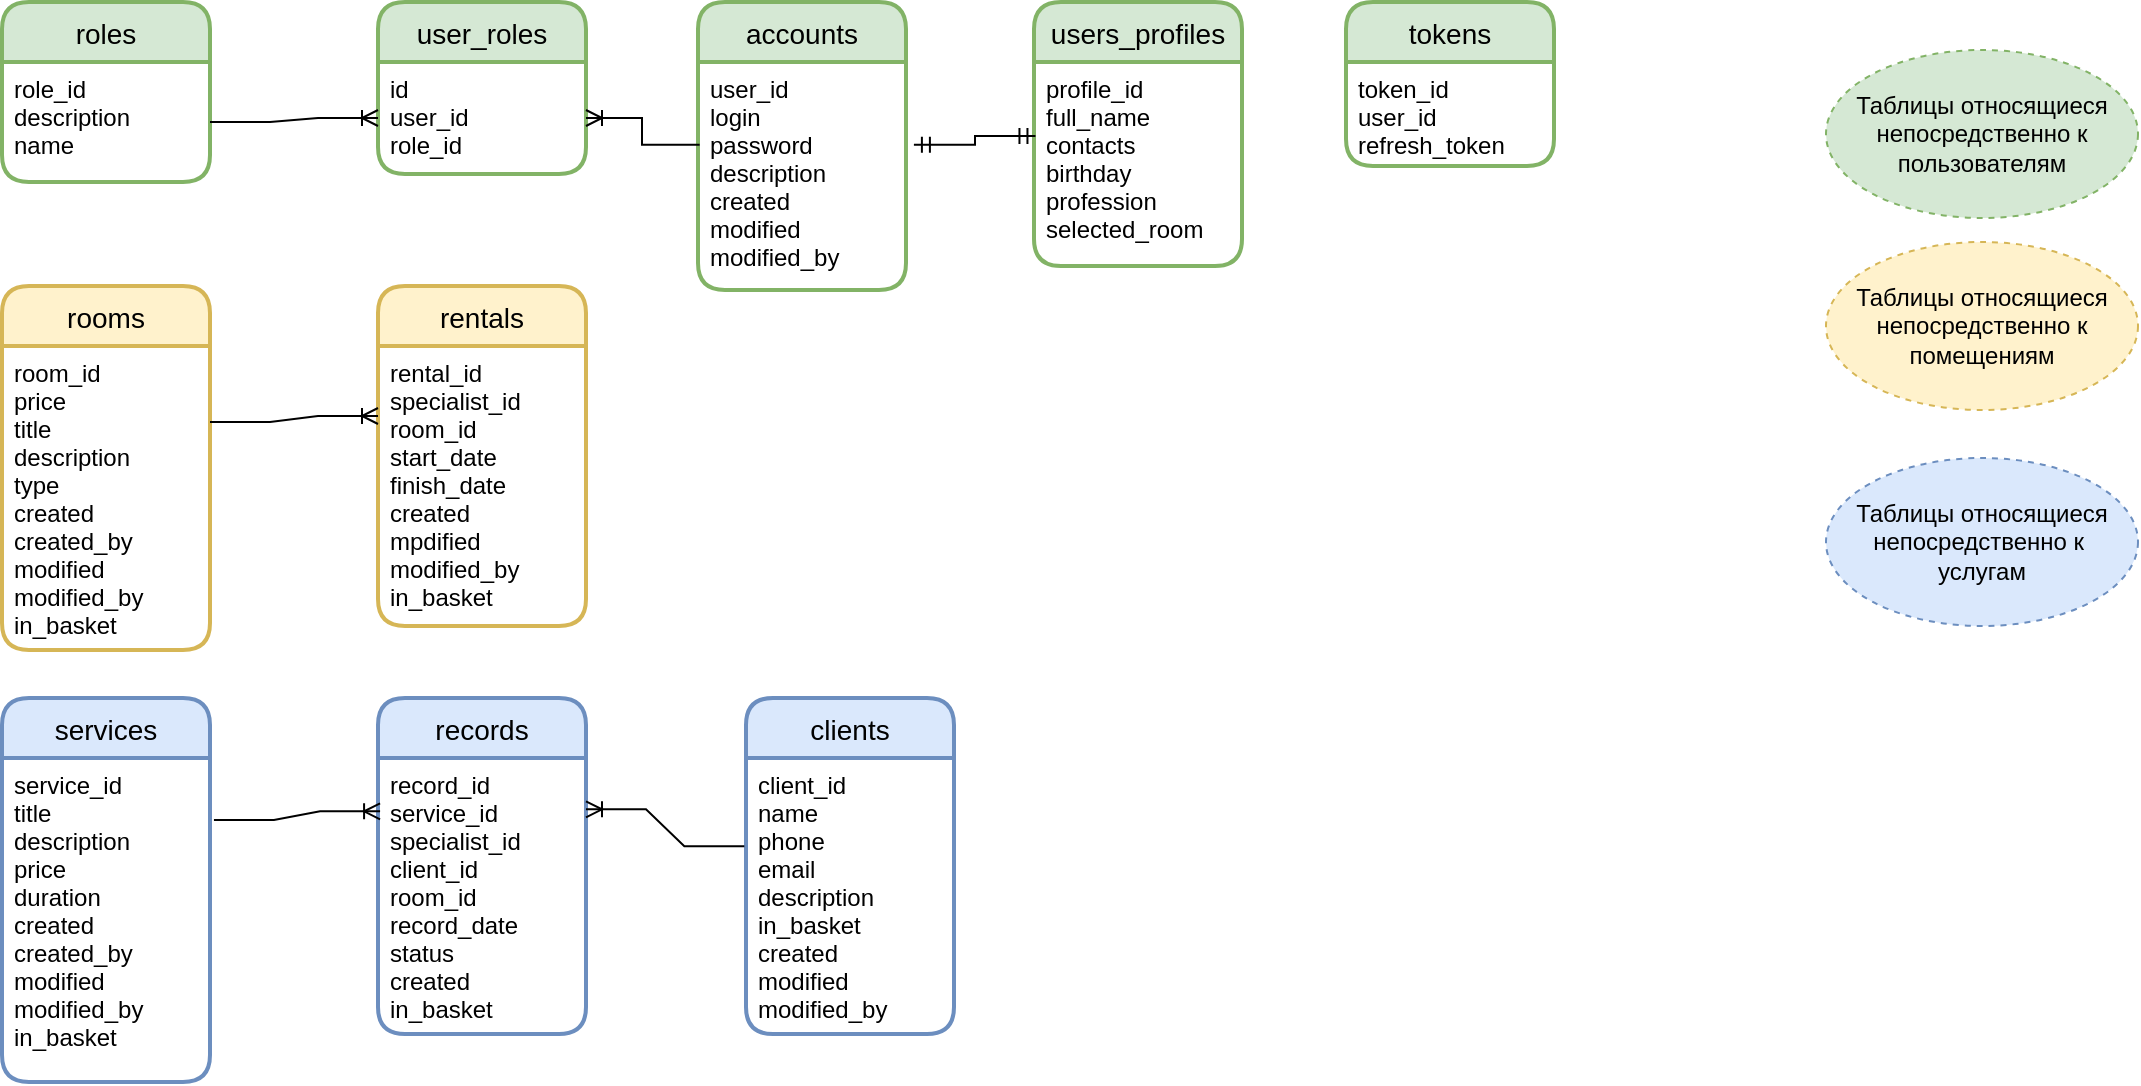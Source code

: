 <mxfile version="17.5.0" type="device"><diagram id="R2lEEEUBdFMjLlhIrx00" name="Page-1"><mxGraphModel dx="1888" dy="1679" grid="1" gridSize="12" guides="1" tooltips="1" connect="1" arrows="1" fold="1" page="1" pageScale="1" pageWidth="850" pageHeight="1100" background="none" math="0" shadow="0" extFonts="Permanent Marker^https://fonts.googleapis.com/css?family=Permanent+Marker"><root><mxCell id="0"/><mxCell id="1" parent="0"/><mxCell id="7LjpE6CggV0WdGoWhm0g-1" value="accounts" style="swimlane;childLayout=stackLayout;horizontal=1;startSize=30;horizontalStack=0;rounded=1;fontSize=14;fontStyle=0;strokeWidth=2;resizeParent=0;resizeLast=1;shadow=0;dashed=0;align=center;fillColor=#d5e8d4;strokeColor=#82b366;" parent="1" vertex="1"><mxGeometry x="-96" y="-60" width="104" height="144" as="geometry"/></mxCell><mxCell id="7LjpE6CggV0WdGoWhm0g-2" value="user_id&#10;login&#10;password&#10;description&#10;created&#10;modified&#10;modified_by" style="align=left;strokeColor=none;fillColor=none;spacingLeft=4;fontSize=12;verticalAlign=top;resizable=0;rotatable=0;part=1;" parent="7LjpE6CggV0WdGoWhm0g-1" vertex="1"><mxGeometry y="30" width="104" height="114" as="geometry"/></mxCell><mxCell id="7LjpE6CggV0WdGoWhm0g-12" value="roles" style="swimlane;childLayout=stackLayout;horizontal=1;startSize=30;horizontalStack=0;rounded=1;fontSize=14;fontStyle=0;strokeWidth=2;resizeParent=0;resizeLast=1;shadow=0;dashed=0;align=center;fillColor=#d5e8d4;strokeColor=#82b366;" parent="1" vertex="1"><mxGeometry x="-444" y="-60" width="104" height="90" as="geometry"/></mxCell><mxCell id="7LjpE6CggV0WdGoWhm0g-13" value="role_id&#10;description&#10;name" style="align=left;strokeColor=none;fillColor=none;spacingLeft=4;fontSize=12;verticalAlign=top;resizable=0;rotatable=0;part=1;" parent="7LjpE6CggV0WdGoWhm0g-12" vertex="1"><mxGeometry y="30" width="104" height="60" as="geometry"/></mxCell><mxCell id="7LjpE6CggV0WdGoWhm0g-14" value="user_roles" style="swimlane;childLayout=stackLayout;horizontal=1;startSize=30;horizontalStack=0;rounded=1;fontSize=14;fontStyle=0;strokeWidth=2;resizeParent=0;resizeLast=1;shadow=0;dashed=0;align=center;fillColor=#d5e8d4;strokeColor=#82b366;" parent="1" vertex="1"><mxGeometry x="-256" y="-60" width="104" height="86" as="geometry"/></mxCell><mxCell id="7LjpE6CggV0WdGoWhm0g-15" value="id&#10;user_id&#10;role_id" style="align=left;strokeColor=none;fillColor=none;spacingLeft=4;fontSize=12;verticalAlign=top;resizable=0;rotatable=0;part=1;" parent="7LjpE6CggV0WdGoWhm0g-14" vertex="1"><mxGeometry y="30" width="104" height="56" as="geometry"/></mxCell><mxCell id="7LjpE6CggV0WdGoWhm0g-29" value="services" style="swimlane;childLayout=stackLayout;horizontal=1;startSize=30;horizontalStack=0;rounded=1;fontSize=14;fontStyle=0;strokeWidth=2;resizeParent=0;resizeLast=1;shadow=0;dashed=0;align=center;fillColor=#dae8fc;strokeColor=#6c8ebf;" parent="1" vertex="1"><mxGeometry x="-444" y="288" width="104" height="192" as="geometry"/></mxCell><mxCell id="7LjpE6CggV0WdGoWhm0g-30" value="service_id&#10;title&#10;description&#10;price&#10;duration&#10;created&#10;created_by&#10;modified&#10;modified_by&#10;in_basket" style="align=left;strokeColor=none;fillColor=none;spacingLeft=4;fontSize=12;verticalAlign=top;resizable=0;rotatable=0;part=1;" parent="7LjpE6CggV0WdGoWhm0g-29" vertex="1"><mxGeometry y="30" width="104" height="162" as="geometry"/></mxCell><mxCell id="7LjpE6CggV0WdGoWhm0g-36" value="records" style="swimlane;childLayout=stackLayout;horizontal=1;startSize=30;horizontalStack=0;rounded=1;fontSize=14;fontStyle=0;strokeWidth=2;resizeParent=0;resizeLast=1;shadow=0;dashed=0;align=center;fillColor=#dae8fc;strokeColor=#6c8ebf;" parent="1" vertex="1"><mxGeometry x="-256" y="288" width="104" height="168" as="geometry"/></mxCell><mxCell id="7LjpE6CggV0WdGoWhm0g-37" value="record_id&#10;service_id&#10;specialist_id&#10;client_id&#10;room_id&#10;record_date&#10;status&#10;created&#10;in_basket" style="align=left;strokeColor=none;fillColor=none;spacingLeft=4;fontSize=12;verticalAlign=top;resizable=0;rotatable=0;part=1;" parent="7LjpE6CggV0WdGoWhm0g-36" vertex="1"><mxGeometry y="30" width="104" height="138" as="geometry"/></mxCell><mxCell id="7LjpE6CggV0WdGoWhm0g-38" value="" style="edgeStyle=entityRelationEdgeStyle;fontSize=12;html=1;endArrow=ERoneToMany;rounded=0;exitX=1;exitY=0.5;exitDx=0;exitDy=0;entryX=0;entryY=0.5;entryDx=0;entryDy=0;" parent="1" source="7LjpE6CggV0WdGoWhm0g-13" target="7LjpE6CggV0WdGoWhm0g-15" edge="1"><mxGeometry width="100" height="100" relative="1" as="geometry"><mxPoint x="-30" y="360" as="sourcePoint"/><mxPoint x="70" y="260" as="targetPoint"/></mxGeometry></mxCell><mxCell id="7LjpE6CggV0WdGoWhm0g-48" value="users_profiles" style="swimlane;childLayout=stackLayout;horizontal=1;startSize=30;horizontalStack=0;rounded=1;fontSize=14;fontStyle=0;strokeWidth=2;resizeParent=0;resizeLast=1;shadow=0;dashed=0;align=center;fillColor=#d5e8d4;strokeColor=#82b366;" parent="1" vertex="1"><mxGeometry x="72" y="-60" width="104" height="132" as="geometry"/></mxCell><mxCell id="7LjpE6CggV0WdGoWhm0g-49" value="profile_id&#10;full_name&#10;contacts&#10;birthday&#10;profession&#10;selected_room" style="align=left;strokeColor=none;fillColor=none;spacingLeft=4;fontSize=12;verticalAlign=top;resizable=0;rotatable=0;part=1;" parent="7LjpE6CggV0WdGoWhm0g-48" vertex="1"><mxGeometry y="30" width="104" height="102" as="geometry"/></mxCell><mxCell id="gAr5HL1NnsLzo1MMby_S-1" value="tokens" style="swimlane;childLayout=stackLayout;horizontal=1;startSize=30;horizontalStack=0;rounded=1;fontSize=14;fontStyle=0;strokeWidth=2;resizeParent=0;resizeLast=1;shadow=0;dashed=0;align=center;fillColor=#d5e8d4;strokeColor=#82b366;" parent="1" vertex="1"><mxGeometry x="228" y="-60" width="104" height="82" as="geometry"/></mxCell><mxCell id="gAr5HL1NnsLzo1MMby_S-2" value="token_id&#10;user_id&#10;refresh_token" style="align=left;strokeColor=none;fillColor=none;spacingLeft=4;fontSize=12;verticalAlign=top;resizable=0;rotatable=0;part=1;" parent="gAr5HL1NnsLzo1MMby_S-1" vertex="1"><mxGeometry y="30" width="104" height="52" as="geometry"/></mxCell><mxCell id="VR3GFfHHU-YURG5oytiA-1" value="rooms" style="swimlane;childLayout=stackLayout;horizontal=1;startSize=30;horizontalStack=0;rounded=1;fontSize=14;fontStyle=0;strokeWidth=2;resizeParent=0;resizeLast=1;shadow=0;dashed=0;align=center;fillColor=#fff2cc;strokeColor=#d6b656;" parent="1" vertex="1"><mxGeometry x="-444" y="82" width="104" height="182" as="geometry"/></mxCell><mxCell id="VR3GFfHHU-YURG5oytiA-2" value="room_id&#10;price&#10;title&#10;description&#10;type&#10;created&#10;created_by&#10;modified&#10;modified_by&#10;in_basket" style="align=left;strokeColor=none;fillColor=none;spacingLeft=4;fontSize=12;verticalAlign=top;resizable=0;rotatable=0;part=1;" parent="VR3GFfHHU-YURG5oytiA-1" vertex="1"><mxGeometry y="30" width="104" height="152" as="geometry"/></mxCell><mxCell id="VR3GFfHHU-YURG5oytiA-3" value="rentals" style="swimlane;childLayout=stackLayout;horizontal=1;startSize=30;horizontalStack=0;rounded=1;fontSize=14;fontStyle=0;strokeWidth=2;resizeParent=0;resizeLast=1;shadow=0;dashed=0;align=center;fillColor=#fff2cc;strokeColor=#d6b656;" parent="1" vertex="1"><mxGeometry x="-256" y="82" width="104" height="170" as="geometry"/></mxCell><mxCell id="VR3GFfHHU-YURG5oytiA-4" value="rental_id&#10;specialist_id&#10;room_id&#10;start_date&#10;finish_date&#10;created&#10;mpdified&#10;modified_by&#10;in_basket" style="align=left;strokeColor=none;fillColor=none;spacingLeft=4;fontSize=12;verticalAlign=top;resizable=0;rotatable=0;part=1;" parent="VR3GFfHHU-YURG5oytiA-3" vertex="1"><mxGeometry y="30" width="104" height="140" as="geometry"/></mxCell><mxCell id="VR3GFfHHU-YURG5oytiA-5" value="" style="edgeStyle=entityRelationEdgeStyle;fontSize=12;html=1;endArrow=ERoneToMany;rounded=0;exitX=1;exitY=0.25;exitDx=0;exitDy=0;entryX=0;entryY=0.25;entryDx=0;entryDy=0;" parent="1" source="VR3GFfHHU-YURG5oytiA-2" target="VR3GFfHHU-YURG5oytiA-4" edge="1"><mxGeometry width="100" height="100" relative="1" as="geometry"><mxPoint x="116" y="292" as="sourcePoint"/><mxPoint x="216" y="192" as="targetPoint"/></mxGeometry></mxCell><mxCell id="VR3GFfHHU-YURG5oytiA-7" value="" style="edgeStyle=elbowEdgeStyle;fontSize=12;html=1;endArrow=ERmandOne;startArrow=ERmandOne;rounded=0;entryX=0.007;entryY=0.363;entryDx=0;entryDy=0;entryPerimeter=0;exitX=1.038;exitY=0.363;exitDx=0;exitDy=0;exitPerimeter=0;" parent="1" source="7LjpE6CggV0WdGoWhm0g-2" target="7LjpE6CggV0WdGoWhm0g-49" edge="1"><mxGeometry width="100" height="100" relative="1" as="geometry"><mxPoint x="24" y="12" as="sourcePoint"/><mxPoint x="36" y="-12" as="targetPoint"/></mxGeometry></mxCell><mxCell id="VR3GFfHHU-YURG5oytiA-12" value="" style="fontSize=12;html=1;endArrow=ERoneToMany;rounded=0;exitX=0.008;exitY=0.363;exitDx=0;exitDy=0;entryX=1;entryY=0.5;entryDx=0;entryDy=0;edgeStyle=orthogonalEdgeStyle;elbow=vertical;exitPerimeter=0;" parent="1" source="7LjpE6CggV0WdGoWhm0g-2" target="7LjpE6CggV0WdGoWhm0g-15" edge="1"><mxGeometry width="100" height="100" relative="1" as="geometry"><mxPoint x="-24" y="136" as="sourcePoint"/><mxPoint x="76" y="36" as="targetPoint"/></mxGeometry></mxCell><mxCell id="VR3GFfHHU-YURG5oytiA-16" value="Таблицы относящиеся непосредственно к пользователям" style="ellipse;whiteSpace=wrap;html=1;align=center;dashed=1;fillColor=#d5e8d4;strokeColor=#82b366;" parent="1" vertex="1"><mxGeometry x="468" y="-36" width="156" height="84" as="geometry"/></mxCell><mxCell id="VR3GFfHHU-YURG5oytiA-17" value="Таблицы относящиеся непосредственно к помещениям" style="ellipse;whiteSpace=wrap;html=1;align=center;dashed=1;fillColor=#fff2cc;strokeColor=#d6b656;" parent="1" vertex="1"><mxGeometry x="468" y="60" width="156" height="84" as="geometry"/></mxCell><mxCell id="VR3GFfHHU-YURG5oytiA-18" value="Таблицы относящиеся непосредственно к&amp;nbsp; услугам" style="ellipse;whiteSpace=wrap;html=1;align=center;dashed=1;fillColor=#dae8fc;strokeColor=#6c8ebf;" parent="1" vertex="1"><mxGeometry x="468" y="168" width="156" height="84" as="geometry"/></mxCell><mxCell id="di7zA_j5Mxuq4hR2jqc9-6" value="" style="edgeStyle=entityRelationEdgeStyle;fontSize=12;html=1;endArrow=ERoneToMany;rounded=0;exitX=1.019;exitY=0.191;exitDx=0;exitDy=0;entryX=0.01;entryY=0.193;entryDx=0;entryDy=0;entryPerimeter=0;exitPerimeter=0;" parent="1" source="7LjpE6CggV0WdGoWhm0g-30" target="7LjpE6CggV0WdGoWhm0g-37" edge="1"><mxGeometry width="100" height="100" relative="1" as="geometry"><mxPoint x="-340" y="379.5" as="sourcePoint"/><mxPoint x="-256" y="376.5" as="targetPoint"/></mxGeometry></mxCell><mxCell id="WpKxA9wys0WlX_FauRjE-3" value="clients" style="swimlane;childLayout=stackLayout;horizontal=1;startSize=30;horizontalStack=0;rounded=1;fontSize=14;fontStyle=0;strokeWidth=2;resizeParent=0;resizeLast=1;shadow=0;dashed=0;align=center;fillColor=#dae8fc;strokeColor=#6c8ebf;" parent="1" vertex="1"><mxGeometry x="-72" y="288" width="104" height="168" as="geometry"/></mxCell><mxCell id="WpKxA9wys0WlX_FauRjE-4" value="client_id&#10;name&#10;phone&#10;email&#10;description&#10;in_basket&#10;created&#10;modified&#10;modified_by" style="align=left;strokeColor=none;fillColor=none;spacingLeft=4;fontSize=12;verticalAlign=top;resizable=0;rotatable=0;part=1;" parent="WpKxA9wys0WlX_FauRjE-3" vertex="1"><mxGeometry y="30" width="104" height="138" as="geometry"/></mxCell><mxCell id="WpKxA9wys0WlX_FauRjE-5" value="" style="edgeStyle=entityRelationEdgeStyle;fontSize=12;html=1;endArrow=ERoneToMany;rounded=0;exitX=-0.008;exitY=0.32;exitDx=0;exitDy=0;entryX=1;entryY=0.186;entryDx=0;entryDy=0;entryPerimeter=0;exitPerimeter=0;" parent="1" source="WpKxA9wys0WlX_FauRjE-4" target="7LjpE6CggV0WdGoWhm0g-37" edge="1"><mxGeometry width="100" height="100" relative="1" as="geometry"><mxPoint x="-120.004" y="402.622" as="sourcePoint"/><mxPoint x="-36.94" y="395.998" as="targetPoint"/></mxGeometry></mxCell></root></mxGraphModel></diagram></mxfile>